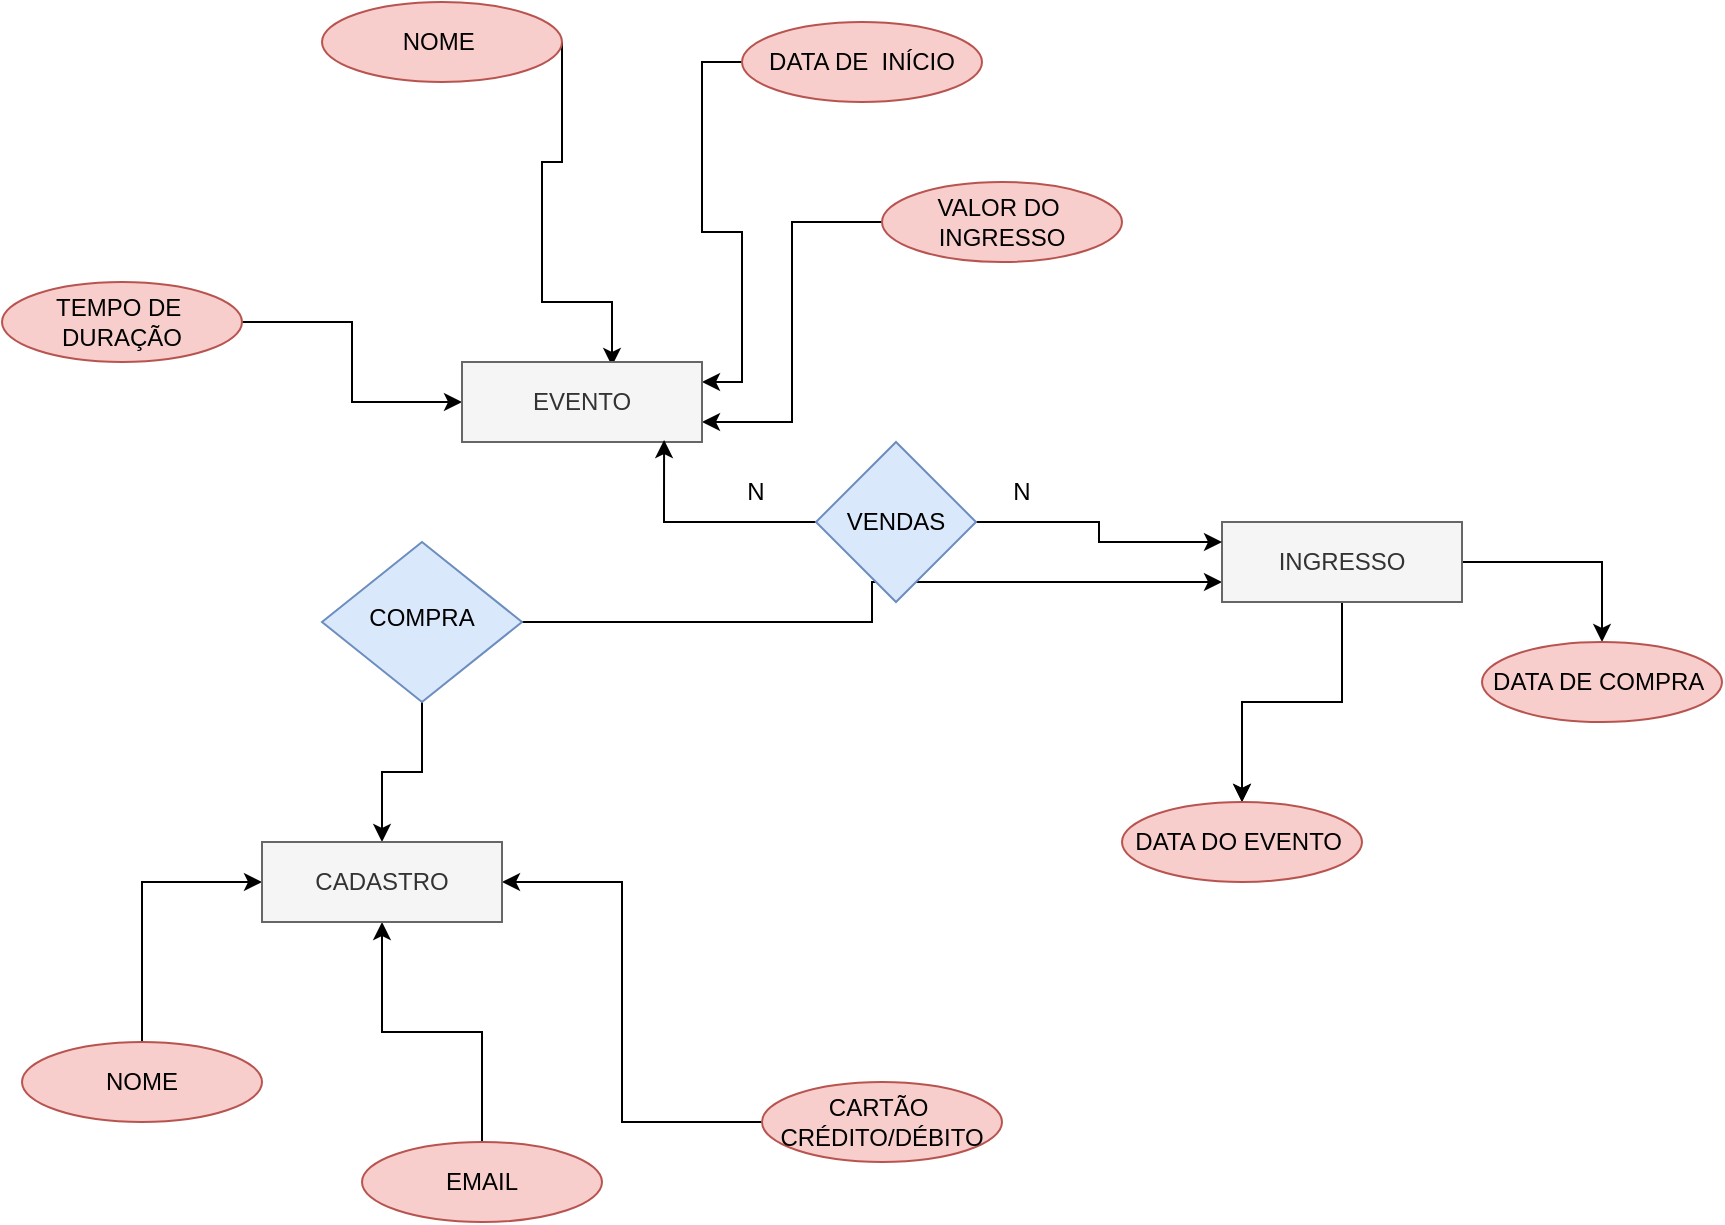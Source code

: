 <mxfile version="20.5.1" type="github">
  <diagram id="C5RBs43oDa-KdzZeNtuy" name="Page-1">
    <mxGraphModel dx="1422" dy="1963" grid="1" gridSize="10" guides="1" tooltips="1" connect="1" arrows="1" fold="1" page="1" pageScale="1" pageWidth="827" pageHeight="1169" math="0" shadow="0">
      <root>
        <mxCell id="WIyWlLk6GJQsqaUBKTNV-0" />
        <mxCell id="WIyWlLk6GJQsqaUBKTNV-1" parent="WIyWlLk6GJQsqaUBKTNV-0" />
        <mxCell id="Yx9PCg1jgmD9Q4bZwq6--8" style="edgeStyle=orthogonalEdgeStyle;rounded=0;orthogonalLoop=1;jettySize=auto;html=1;" parent="WIyWlLk6GJQsqaUBKTNV-1" source="WIyWlLk6GJQsqaUBKTNV-10" target="eyu44fUeZrniskknkK6u-375" edge="1">
          <mxGeometry relative="1" as="geometry" />
        </mxCell>
        <mxCell id="Yx9PCg1jgmD9Q4bZwq6--10" style="edgeStyle=orthogonalEdgeStyle;rounded=0;orthogonalLoop=1;jettySize=auto;html=1;entryX=0;entryY=0.75;entryDx=0;entryDy=0;" parent="WIyWlLk6GJQsqaUBKTNV-1" source="WIyWlLk6GJQsqaUBKTNV-10" target="eyu44fUeZrniskknkK6u-379" edge="1">
          <mxGeometry relative="1" as="geometry">
            <mxPoint x="830" y="270" as="targetPoint" />
          </mxGeometry>
        </mxCell>
        <mxCell id="WIyWlLk6GJQsqaUBKTNV-10" value="COMPRA" style="rhombus;whiteSpace=wrap;html=1;shadow=0;fontFamily=Helvetica;fontSize=12;align=center;strokeWidth=1;spacing=6;spacingTop=-4;fillColor=#dae8fc;strokeColor=#6c8ebf;" parent="WIyWlLk6GJQsqaUBKTNV-1" vertex="1">
          <mxGeometry x="500" y="230" width="100" height="80" as="geometry" />
        </mxCell>
        <mxCell id="eyu44fUeZrniskknkK6u-370" style="edgeStyle=orthogonalEdgeStyle;rounded=0;orthogonalLoop=1;jettySize=auto;html=1;entryX=1;entryY=0.5;entryDx=0;entryDy=0;" parent="WIyWlLk6GJQsqaUBKTNV-1" source="eyu44fUeZrniskknkK6u-6" target="eyu44fUeZrniskknkK6u-375" edge="1">
          <mxGeometry relative="1" as="geometry">
            <mxPoint x="580" y="400" as="targetPoint" />
            <Array as="points">
              <mxPoint x="650" y="520" />
              <mxPoint x="650" y="400" />
            </Array>
          </mxGeometry>
        </mxCell>
        <mxCell id="eyu44fUeZrniskknkK6u-6" value="CARTÃO&amp;nbsp;&lt;br&gt;CRÉDITO/DÉBITO" style="ellipse;whiteSpace=wrap;html=1;fillColor=#f8cecc;strokeColor=#b85450;" parent="WIyWlLk6GJQsqaUBKTNV-1" vertex="1">
          <mxGeometry x="720" y="500" width="120" height="40" as="geometry" />
        </mxCell>
        <mxCell id="eyu44fUeZrniskknkK6u-369" style="edgeStyle=orthogonalEdgeStyle;rounded=0;orthogonalLoop=1;jettySize=auto;html=1;" parent="WIyWlLk6GJQsqaUBKTNV-1" source="eyu44fUeZrniskknkK6u-7" target="eyu44fUeZrniskknkK6u-375" edge="1">
          <mxGeometry relative="1" as="geometry">
            <mxPoint x="560" y="350" as="targetPoint" />
          </mxGeometry>
        </mxCell>
        <mxCell id="eyu44fUeZrniskknkK6u-7" value="EMAIL" style="ellipse;whiteSpace=wrap;html=1;fillColor=#f8cecc;strokeColor=#b85450;" parent="WIyWlLk6GJQsqaUBKTNV-1" vertex="1">
          <mxGeometry x="520" y="530" width="120" height="40" as="geometry" />
        </mxCell>
        <mxCell id="9p8765BVPZjG8Hy2pN51-10" style="edgeStyle=orthogonalEdgeStyle;rounded=0;orthogonalLoop=1;jettySize=auto;html=1;entryX=1;entryY=0.75;entryDx=0;entryDy=0;" edge="1" parent="WIyWlLk6GJQsqaUBKTNV-1" source="eyu44fUeZrniskknkK6u-316" target="eyu44fUeZrniskknkK6u-373">
          <mxGeometry relative="1" as="geometry" />
        </mxCell>
        <mxCell id="eyu44fUeZrniskknkK6u-316" value="VALOR DO&amp;nbsp;&lt;br&gt;INGRESSO" style="ellipse;whiteSpace=wrap;html=1;rotation=0;fillColor=#f8cecc;strokeColor=#b85450;" parent="WIyWlLk6GJQsqaUBKTNV-1" vertex="1">
          <mxGeometry x="780" y="50" width="120" height="40" as="geometry" />
        </mxCell>
        <mxCell id="eyu44fUeZrniskknkK6u-371" style="edgeStyle=orthogonalEdgeStyle;rounded=0;orthogonalLoop=1;jettySize=auto;html=1;entryX=0;entryY=0.5;entryDx=0;entryDy=0;" parent="WIyWlLk6GJQsqaUBKTNV-1" source="eyu44fUeZrniskknkK6u-340" target="eyu44fUeZrniskknkK6u-375" edge="1">
          <mxGeometry relative="1" as="geometry">
            <mxPoint x="500" y="320" as="targetPoint" />
          </mxGeometry>
        </mxCell>
        <mxCell id="eyu44fUeZrniskknkK6u-340" value="NOME" style="ellipse;whiteSpace=wrap;html=1;rotation=0;fillColor=#f8cecc;strokeColor=#b85450;" parent="WIyWlLk6GJQsqaUBKTNV-1" vertex="1">
          <mxGeometry x="350" y="480" width="120" height="40" as="geometry" />
        </mxCell>
        <mxCell id="eyu44fUeZrniskknkK6u-353" style="edgeStyle=orthogonalEdgeStyle;rounded=0;orthogonalLoop=1;jettySize=auto;html=1;entryX=0;entryY=0.5;entryDx=0;entryDy=0;" parent="WIyWlLk6GJQsqaUBKTNV-1" source="eyu44fUeZrniskknkK6u-342" edge="1" target="eyu44fUeZrniskknkK6u-373">
          <mxGeometry relative="1" as="geometry">
            <mxPoint x="666.96" y="141" as="targetPoint" />
          </mxGeometry>
        </mxCell>
        <mxCell id="eyu44fUeZrniskknkK6u-342" value="TEMPO DE&amp;nbsp;&lt;br&gt;DURAÇÃO" style="ellipse;whiteSpace=wrap;html=1;rotation=0;fillColor=#f8cecc;strokeColor=#b85450;" parent="WIyWlLk6GJQsqaUBKTNV-1" vertex="1">
          <mxGeometry x="340" y="100" width="120" height="40" as="geometry" />
        </mxCell>
        <mxCell id="9p8765BVPZjG8Hy2pN51-2" style="edgeStyle=orthogonalEdgeStyle;rounded=0;orthogonalLoop=1;jettySize=auto;html=1;entryX=1;entryY=0.25;entryDx=0;entryDy=0;" edge="1" parent="WIyWlLk6GJQsqaUBKTNV-1" source="eyu44fUeZrniskknkK6u-343" target="eyu44fUeZrniskknkK6u-373">
          <mxGeometry relative="1" as="geometry" />
        </mxCell>
        <mxCell id="eyu44fUeZrniskknkK6u-343" value="DATA DE&amp;nbsp; INÍCIO" style="ellipse;whiteSpace=wrap;html=1;rotation=0;fillColor=#f8cecc;strokeColor=#b85450;" parent="WIyWlLk6GJQsqaUBKTNV-1" vertex="1">
          <mxGeometry x="710" y="-30" width="120" height="40" as="geometry" />
        </mxCell>
        <mxCell id="eyu44fUeZrniskknkK6u-351" value="" style="edgeStyle=orthogonalEdgeStyle;rounded=0;orthogonalLoop=1;jettySize=auto;html=1;entryX=0.625;entryY=0.05;entryDx=0;entryDy=0;entryPerimeter=0;" parent="WIyWlLk6GJQsqaUBKTNV-1" source="eyu44fUeZrniskknkK6u-344" edge="1" target="eyu44fUeZrniskknkK6u-373">
          <mxGeometry relative="1" as="geometry">
            <mxPoint x="690" y="160" as="targetPoint" />
            <Array as="points">
              <mxPoint x="620" y="40" />
              <mxPoint x="610" y="40" />
              <mxPoint x="610" y="110" />
              <mxPoint x="645" y="110" />
            </Array>
          </mxGeometry>
        </mxCell>
        <mxCell id="eyu44fUeZrniskknkK6u-344" value="NOME&amp;nbsp;" style="ellipse;whiteSpace=wrap;html=1;rotation=0;fillColor=#f8cecc;strokeColor=#b85450;" parent="WIyWlLk6GJQsqaUBKTNV-1" vertex="1">
          <mxGeometry x="500" y="-40" width="120" height="40" as="geometry" />
        </mxCell>
        <mxCell id="eyu44fUeZrniskknkK6u-373" value="EVENTO" style="rounded=0;whiteSpace=wrap;html=1;fillColor=#f5f5f5;strokeColor=#666666;fontColor=#333333;" parent="WIyWlLk6GJQsqaUBKTNV-1" vertex="1">
          <mxGeometry x="570" y="140" width="120" height="40" as="geometry" />
        </mxCell>
        <mxCell id="eyu44fUeZrniskknkK6u-375" value="CADASTRO" style="rounded=0;whiteSpace=wrap;html=1;fillColor=#f5f5f5;fontColor=#333333;strokeColor=#666666;" parent="WIyWlLk6GJQsqaUBKTNV-1" vertex="1">
          <mxGeometry x="470" y="380" width="120" height="40" as="geometry" />
        </mxCell>
        <mxCell id="eyu44fUeZrniskknkK6u-381" value="" style="edgeStyle=orthogonalEdgeStyle;rounded=0;orthogonalLoop=1;jettySize=auto;html=1;" parent="WIyWlLk6GJQsqaUBKTNV-1" source="eyu44fUeZrniskknkK6u-379" target="eyu44fUeZrniskknkK6u-380" edge="1">
          <mxGeometry relative="1" as="geometry" />
        </mxCell>
        <mxCell id="eyu44fUeZrniskknkK6u-383" value="" style="edgeStyle=orthogonalEdgeStyle;rounded=0;orthogonalLoop=1;jettySize=auto;html=1;" parent="WIyWlLk6GJQsqaUBKTNV-1" source="eyu44fUeZrniskknkK6u-379" target="eyu44fUeZrniskknkK6u-382" edge="1">
          <mxGeometry relative="1" as="geometry" />
        </mxCell>
        <mxCell id="eyu44fUeZrniskknkK6u-386" value="" style="edgeStyle=orthogonalEdgeStyle;rounded=0;orthogonalLoop=1;jettySize=auto;html=1;" parent="WIyWlLk6GJQsqaUBKTNV-1" source="eyu44fUeZrniskknkK6u-379" target="eyu44fUeZrniskknkK6u-382" edge="1">
          <mxGeometry relative="1" as="geometry" />
        </mxCell>
        <mxCell id="eyu44fUeZrniskknkK6u-379" value="INGRESSO" style="rounded=0;whiteSpace=wrap;html=1;fillColor=#f5f5f5;strokeColor=#666666;fontColor=#333333;" parent="WIyWlLk6GJQsqaUBKTNV-1" vertex="1">
          <mxGeometry x="950" y="220" width="120" height="40" as="geometry" />
        </mxCell>
        <mxCell id="eyu44fUeZrniskknkK6u-380" value="DATA DE COMPRA&amp;nbsp;" style="ellipse;whiteSpace=wrap;html=1;rounded=0;fillColor=#f8cecc;strokeColor=#b85450;" parent="WIyWlLk6GJQsqaUBKTNV-1" vertex="1">
          <mxGeometry x="1080" y="280" width="120" height="40" as="geometry" />
        </mxCell>
        <mxCell id="eyu44fUeZrniskknkK6u-382" value="DATA DO EVENTO&amp;nbsp;" style="ellipse;whiteSpace=wrap;html=1;rounded=0;fillColor=#f8cecc;strokeColor=#b85450;" parent="WIyWlLk6GJQsqaUBKTNV-1" vertex="1">
          <mxGeometry x="900" y="360" width="120" height="40" as="geometry" />
        </mxCell>
        <mxCell id="Yx9PCg1jgmD9Q4bZwq6--1" style="edgeStyle=orthogonalEdgeStyle;rounded=0;orthogonalLoop=1;jettySize=auto;html=1;entryX=0.842;entryY=0.975;entryDx=0;entryDy=0;entryPerimeter=0;" parent="WIyWlLk6GJQsqaUBKTNV-1" source="Yx9PCg1jgmD9Q4bZwq6--0" target="eyu44fUeZrniskknkK6u-373" edge="1">
          <mxGeometry relative="1" as="geometry" />
        </mxCell>
        <mxCell id="Yx9PCg1jgmD9Q4bZwq6--2" style="edgeStyle=orthogonalEdgeStyle;rounded=0;orthogonalLoop=1;jettySize=auto;html=1;exitX=1;exitY=0.5;exitDx=0;exitDy=0;entryX=0;entryY=0.25;entryDx=0;entryDy=0;" parent="WIyWlLk6GJQsqaUBKTNV-1" source="Yx9PCg1jgmD9Q4bZwq6--0" target="eyu44fUeZrniskknkK6u-379" edge="1">
          <mxGeometry relative="1" as="geometry" />
        </mxCell>
        <mxCell id="Yx9PCg1jgmD9Q4bZwq6--0" value="&lt;font style=&quot;vertical-align: inherit;&quot;&gt;&lt;font style=&quot;vertical-align: inherit;&quot;&gt;VENDAS&lt;/font&gt;&lt;/font&gt;" style="rhombus;whiteSpace=wrap;html=1;fillColor=#dae8fc;strokeColor=#6c8ebf;" parent="WIyWlLk6GJQsqaUBKTNV-1" vertex="1">
          <mxGeometry x="747" y="180" width="80" height="80" as="geometry" />
        </mxCell>
        <mxCell id="9p8765BVPZjG8Hy2pN51-3" value="&lt;font style=&quot;vertical-align: inherit;&quot;&gt;&lt;font style=&quot;vertical-align: inherit;&quot;&gt;N&lt;/font&gt;&lt;/font&gt;" style="text;html=1;strokeColor=none;fillColor=none;align=center;verticalAlign=middle;whiteSpace=wrap;rounded=0;" vertex="1" parent="WIyWlLk6GJQsqaUBKTNV-1">
          <mxGeometry x="687" y="190" width="60" height="30" as="geometry" />
        </mxCell>
        <mxCell id="9p8765BVPZjG8Hy2pN51-4" value="&lt;font style=&quot;vertical-align: inherit;&quot;&gt;&lt;font style=&quot;vertical-align: inherit;&quot;&gt;N&lt;/font&gt;&lt;/font&gt;" style="text;html=1;strokeColor=none;fillColor=none;align=center;verticalAlign=middle;whiteSpace=wrap;rounded=0;" vertex="1" parent="WIyWlLk6GJQsqaUBKTNV-1">
          <mxGeometry x="820" y="190" width="60" height="30" as="geometry" />
        </mxCell>
      </root>
    </mxGraphModel>
  </diagram>
</mxfile>
